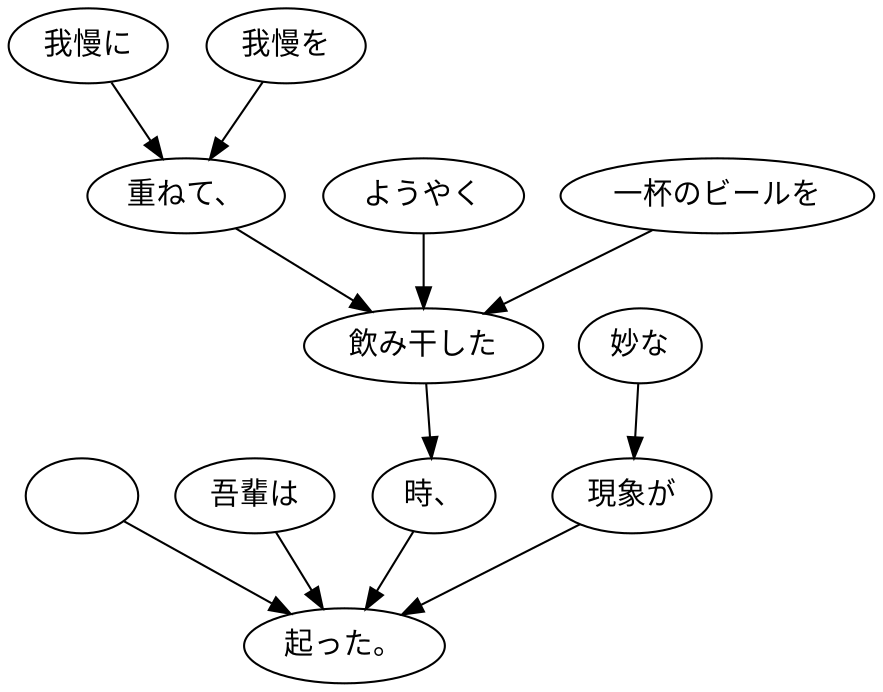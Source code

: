 digraph graph9142 {
	node0 [label="　"];
	node1 [label="吾輩は"];
	node2 [label="我慢に"];
	node3 [label="我慢を"];
	node4 [label="重ねて、"];
	node5 [label="ようやく"];
	node6 [label="一杯のビールを"];
	node7 [label="飲み干した"];
	node8 [label="時、"];
	node9 [label="妙な"];
	node10 [label="現象が"];
	node11 [label="起った。"];
	node0 -> node11;
	node1 -> node11;
	node2 -> node4;
	node3 -> node4;
	node4 -> node7;
	node5 -> node7;
	node6 -> node7;
	node7 -> node8;
	node8 -> node11;
	node9 -> node10;
	node10 -> node11;
}
